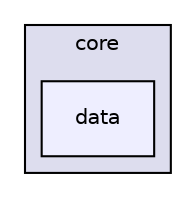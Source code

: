digraph "source/core/data" {
  compound=true
  node [ fontsize="10", fontname="Helvetica"];
  edge [ labelfontsize="10", labelfontname="Helvetica"];
  subgraph clusterdir_0d27ce74e9bd514c31e1d63efab6b388 {
    graph [ bgcolor="#ddddee", pencolor="black", label="core" fontname="Helvetica", fontsize="10", URL="dir_0d27ce74e9bd514c31e1d63efab6b388.html"]
  dir_db113c0609e6f10711d3ba1b83510b30 [shape=box, label="data", style="filled", fillcolor="#eeeeff", pencolor="black", URL="dir_db113c0609e6f10711d3ba1b83510b30.html"];
  }
}
